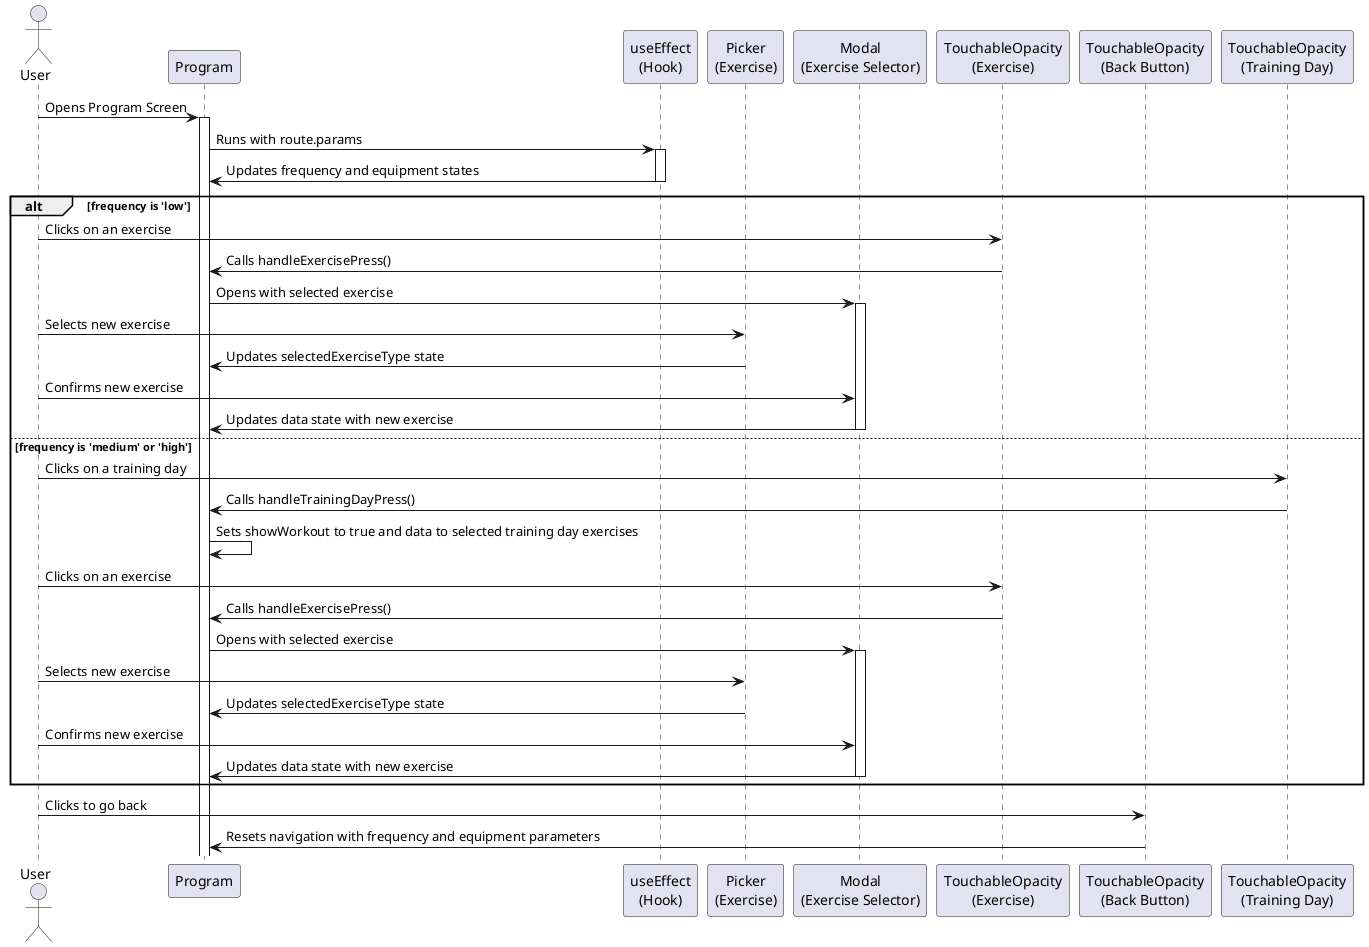 @startuml
actor User
participant Program
participant "useEffect\n(Hook)" as useEffectHook
participant "Picker\n(Exercise)" as ExercisePicker
participant "Modal\n(Exercise Selector)" as ExerciseModal
participant "TouchableOpacity\n(Exercise)" as ExerciseButton
participant "TouchableOpacity\n(Back Button)" as BackButton
participant "TouchableOpacity\n(Training Day)" as TrainingDayButton

User -> Program: Opens Program Screen
activate Program
Program -> useEffectHook: Runs with route.params
activate useEffectHook
useEffectHook -> Program: Updates frequency and equipment states
deactivate useEffectHook

alt frequency is 'low'
    User -> ExerciseButton: Clicks on an exercise
    ExerciseButton -> Program: Calls handleExercisePress()
    Program -> ExerciseModal: Opens with selected exercise
    activate ExerciseModal
    User -> ExercisePicker: Selects new exercise
    ExercisePicker -> Program: Updates selectedExerciseType state
    User -> ExerciseModal: Confirms new exercise
    ExerciseModal -> Program: Updates data state with new exercise
    deactivate ExerciseModal
else frequency is 'medium' or 'high'
    User -> TrainingDayButton: Clicks on a training day
    TrainingDayButton -> Program: Calls handleTrainingDayPress()
    Program -> Program: Sets showWorkout to true and data to selected training day exercises
    User -> ExerciseButton: Clicks on an exercise
    ExerciseButton -> Program: Calls handleExercisePress()
    Program -> ExerciseModal: Opens with selected exercise
    activate ExerciseModal
    User -> ExercisePicker: Selects new exercise
    ExercisePicker -> Program: Updates selectedExerciseType state
    User -> ExerciseModal: Confirms new exercise
    ExerciseModal -> Program: Updates data state with new exercise
    deactivate ExerciseModal
end

User -> BackButton: Clicks to go back
BackButton -> Program: Resets navigation with frequency and equipment parameters
@enduml